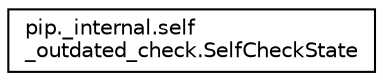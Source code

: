 digraph "Graphical Class Hierarchy"
{
 // LATEX_PDF_SIZE
  edge [fontname="Helvetica",fontsize="10",labelfontname="Helvetica",labelfontsize="10"];
  node [fontname="Helvetica",fontsize="10",shape=record];
  rankdir="LR";
  Node0 [label="pip._internal.self\l_outdated_check.SelfCheckState",height=0.2,width=0.4,color="black", fillcolor="white", style="filled",URL="$classpip_1_1__internal_1_1self__outdated__check_1_1SelfCheckState.html",tooltip=" "];
}
